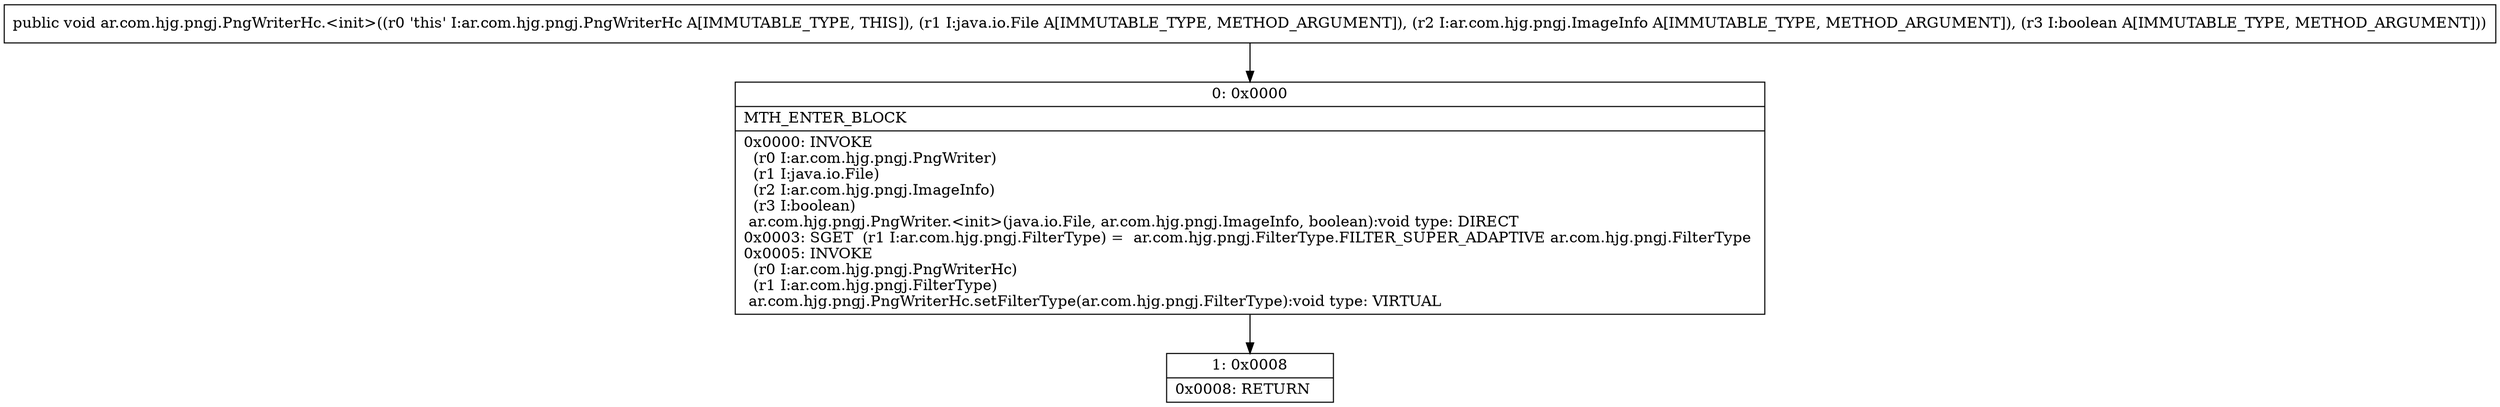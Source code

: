 digraph "CFG forar.com.hjg.pngj.PngWriterHc.\<init\>(Ljava\/io\/File;Lar\/com\/hjg\/pngj\/ImageInfo;Z)V" {
Node_0 [shape=record,label="{0\:\ 0x0000|MTH_ENTER_BLOCK\l|0x0000: INVOKE  \l  (r0 I:ar.com.hjg.pngj.PngWriter)\l  (r1 I:java.io.File)\l  (r2 I:ar.com.hjg.pngj.ImageInfo)\l  (r3 I:boolean)\l ar.com.hjg.pngj.PngWriter.\<init\>(java.io.File, ar.com.hjg.pngj.ImageInfo, boolean):void type: DIRECT \l0x0003: SGET  (r1 I:ar.com.hjg.pngj.FilterType) =  ar.com.hjg.pngj.FilterType.FILTER_SUPER_ADAPTIVE ar.com.hjg.pngj.FilterType \l0x0005: INVOKE  \l  (r0 I:ar.com.hjg.pngj.PngWriterHc)\l  (r1 I:ar.com.hjg.pngj.FilterType)\l ar.com.hjg.pngj.PngWriterHc.setFilterType(ar.com.hjg.pngj.FilterType):void type: VIRTUAL \l}"];
Node_1 [shape=record,label="{1\:\ 0x0008|0x0008: RETURN   \l}"];
MethodNode[shape=record,label="{public void ar.com.hjg.pngj.PngWriterHc.\<init\>((r0 'this' I:ar.com.hjg.pngj.PngWriterHc A[IMMUTABLE_TYPE, THIS]), (r1 I:java.io.File A[IMMUTABLE_TYPE, METHOD_ARGUMENT]), (r2 I:ar.com.hjg.pngj.ImageInfo A[IMMUTABLE_TYPE, METHOD_ARGUMENT]), (r3 I:boolean A[IMMUTABLE_TYPE, METHOD_ARGUMENT])) }"];
MethodNode -> Node_0;
Node_0 -> Node_1;
}

